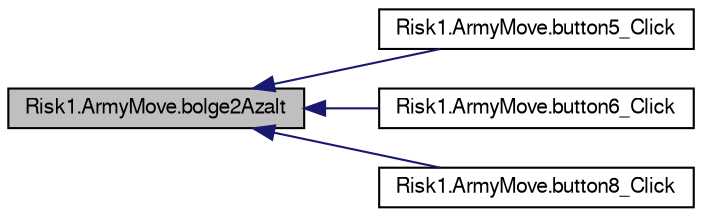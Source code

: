 digraph G
{
  bgcolor="transparent";
  edge [fontname="FreeSans",fontsize="10",labelfontname="FreeSans",labelfontsize="10"];
  node [fontname="FreeSans",fontsize="10",shape=record];
  rankdir="LR";
  Node1 [label="Risk1.ArmyMove.bolge2Azalt",height=0.2,width=0.4,color="black", fillcolor="grey75", style="filled" fontcolor="black"];
  Node1 -> Node2 [dir="back",color="midnightblue",fontsize="10",style="solid",fontname="FreeSans"];
  Node2 [label="Risk1.ArmyMove.button5_Click",height=0.2,width=0.4,color="black",URL="$classRisk1_1_1ArmyMove.html#abe313f2714877f4a5b5eec5046b7e02f"];
  Node1 -> Node3 [dir="back",color="midnightblue",fontsize="10",style="solid",fontname="FreeSans"];
  Node3 [label="Risk1.ArmyMove.button6_Click",height=0.2,width=0.4,color="black",URL="$classRisk1_1_1ArmyMove.html#a582ce34d1878591d3a7dda25d420ace2"];
  Node1 -> Node4 [dir="back",color="midnightblue",fontsize="10",style="solid",fontname="FreeSans"];
  Node4 [label="Risk1.ArmyMove.button8_Click",height=0.2,width=0.4,color="black",URL="$classRisk1_1_1ArmyMove.html#acf0e7bbd815bd939d1eb4e0222eae9e8"];
}
